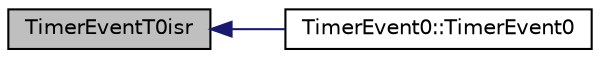 digraph G
{
  edge [fontname="Helvetica",fontsize="10",labelfontname="Helvetica",labelfontsize="10"];
  node [fontname="Helvetica",fontsize="10",shape=record];
  rankdir=LR;
  Node1 [label="TimerEventT0isr",height=0.2,width=0.4,color="black", fillcolor="grey75", style="filled" fontcolor="black"];
  Node1 -> Node2 [dir=back,color="midnightblue",fontsize="10",style="solid",fontname="Helvetica"];
  Node2 [label="TimerEvent0::TimerEvent0",height=0.2,width=0.4,color="black", fillcolor="white", style="filled",URL="$class_timer_event0.html#a4a5e4715778048f9a1ac550631e6976f"];
}
